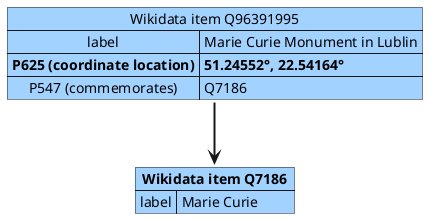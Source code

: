 @startuml wd_direct

map "**Wikidata item Q7186**" as wikia #a2d2ff {
  label => Marie Curie
}

map "Wikidata item Q96391995" as wikie #a2d2ff {
  label => Marie Curie Monument in Lublin
  **P625 (coordinate location)** => **51.24552°, 22.54164°**
  P547 (commemorates) => Q7186
}

wikie -[bold]-> wikia

@enduml